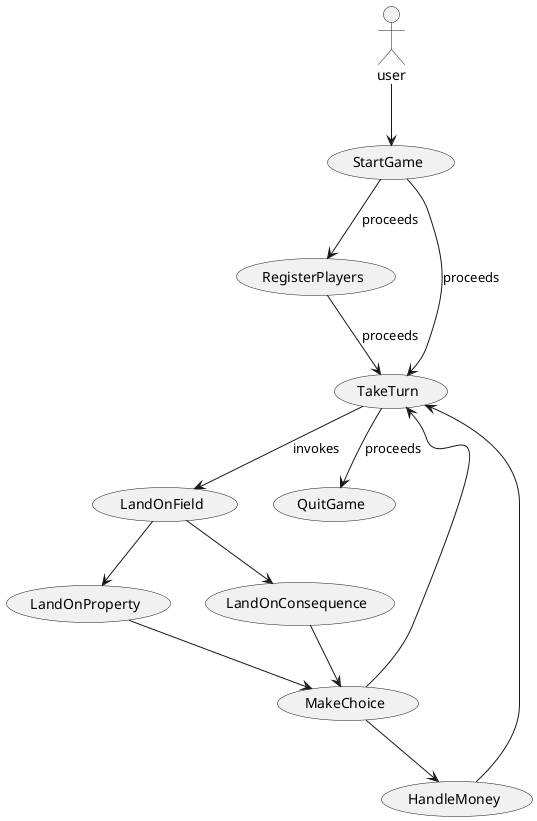 @startuml
actor user as u

  usecase "StartGame" as UCA1
  usecase "RegisterPlayers" as UCA2



  usecase "TakeTurn" as UC1
  usecase "LandOnField" as UC2

  usecase "LandOnProperty" as UC4
  usecase "LandOnConsequence" as UC5
  usecase "MakeChoice" as UC6
  usecase "HandleMoney" as UC7
 usecase "QuitGame" as UC8

u --> (UCA1)
(UCA1) --> (UC1) : proceeds
(UCA1) --> (UCA2) : proceeds
(UCA2) --> (UC1) : proceeds

(UC1) --> (UC2) : invokes
(UC1) --> (UC8) : proceeds

(UC2) --> (UC4)
(UC2) --> (UC5)

(UC4) --> (UC6)
(UC5) --> (UC6)

(UC6) --> (UC1)
(UC6) --> (UC7)
(UC7) --> (UC1)


@enduml